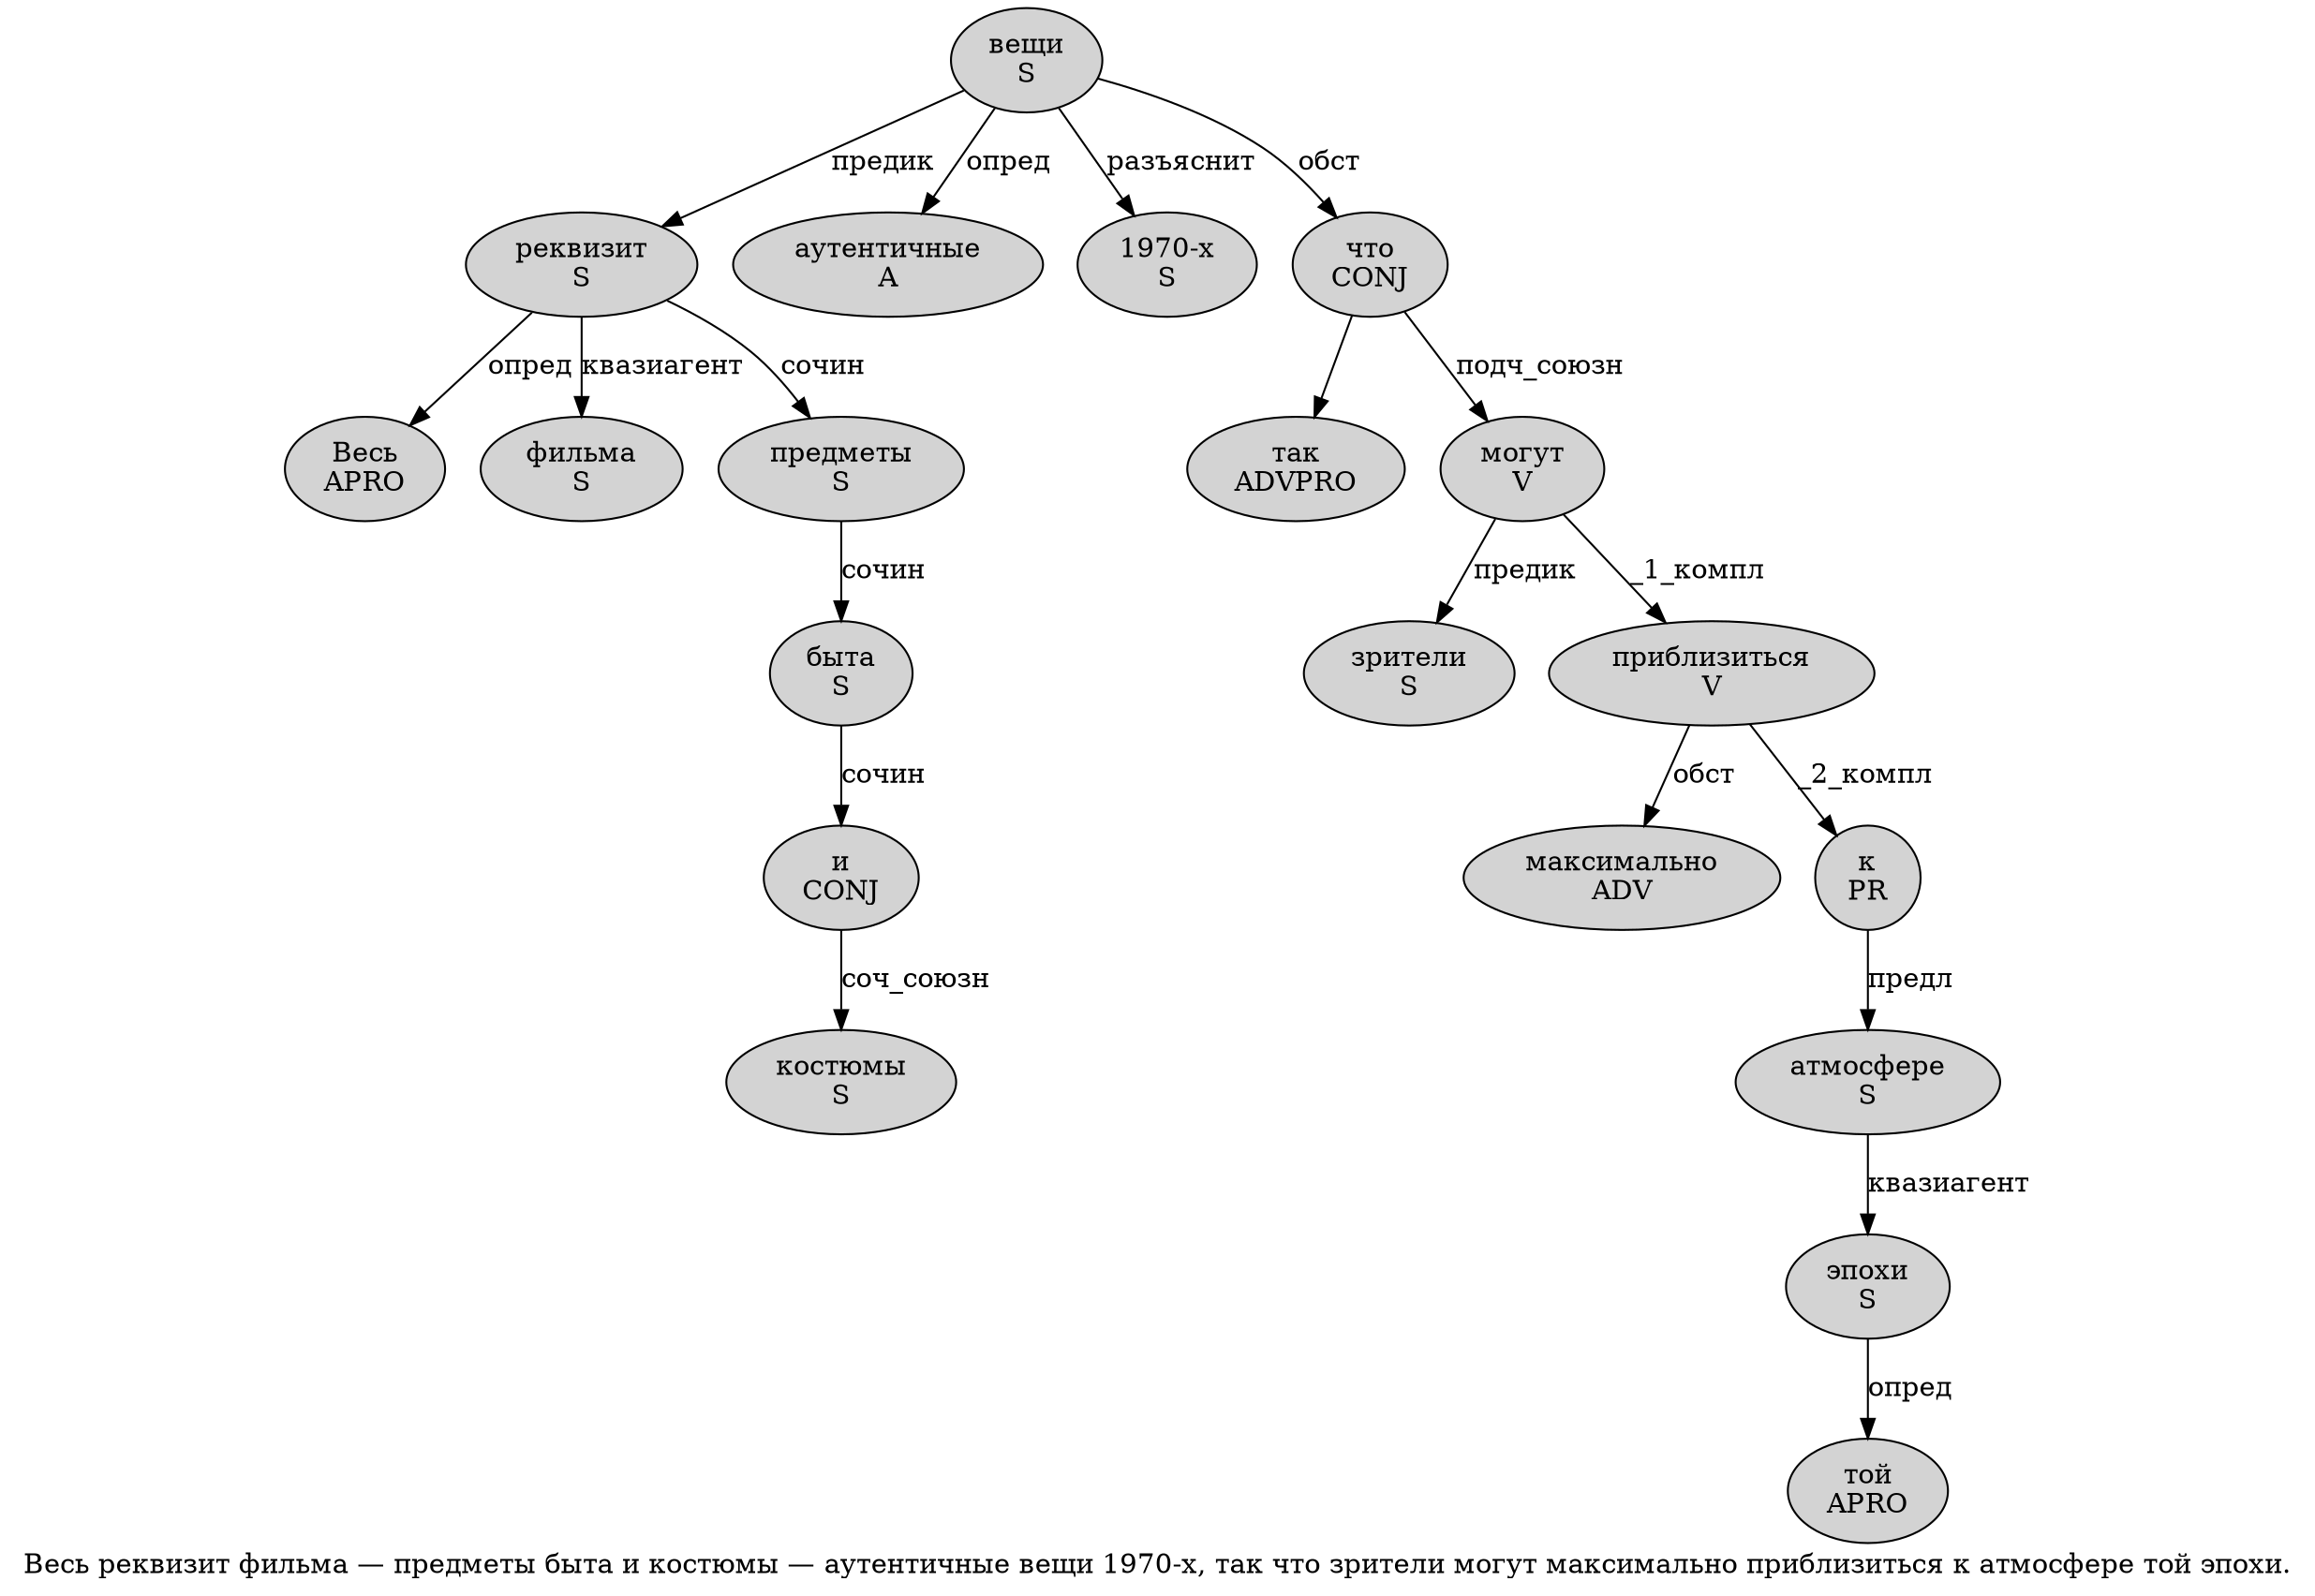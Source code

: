 digraph SENTENCE_1446 {
	graph [label="Весь реквизит фильма — предметы быта и костюмы — аутентичные вещи 1970-х, так что зрители могут максимально приблизиться к атмосфере той эпохи."]
	node [style=filled]
		0 [label="Весь
APRO" color="" fillcolor=lightgray penwidth=1 shape=ellipse]
		1 [label="реквизит
S" color="" fillcolor=lightgray penwidth=1 shape=ellipse]
		2 [label="фильма
S" color="" fillcolor=lightgray penwidth=1 shape=ellipse]
		4 [label="предметы
S" color="" fillcolor=lightgray penwidth=1 shape=ellipse]
		5 [label="быта
S" color="" fillcolor=lightgray penwidth=1 shape=ellipse]
		6 [label="и
CONJ" color="" fillcolor=lightgray penwidth=1 shape=ellipse]
		7 [label="костюмы
S" color="" fillcolor=lightgray penwidth=1 shape=ellipse]
		9 [label="аутентичные
A" color="" fillcolor=lightgray penwidth=1 shape=ellipse]
		10 [label="вещи
S" color="" fillcolor=lightgray penwidth=1 shape=ellipse]
		11 [label="1970-х
S" color="" fillcolor=lightgray penwidth=1 shape=ellipse]
		13 [label="так
ADVPRO" color="" fillcolor=lightgray penwidth=1 shape=ellipse]
		14 [label="что
CONJ" color="" fillcolor=lightgray penwidth=1 shape=ellipse]
		15 [label="зрители
S" color="" fillcolor=lightgray penwidth=1 shape=ellipse]
		16 [label="могут
V" color="" fillcolor=lightgray penwidth=1 shape=ellipse]
		17 [label="максимально
ADV" color="" fillcolor=lightgray penwidth=1 shape=ellipse]
		18 [label="приблизиться
V" color="" fillcolor=lightgray penwidth=1 shape=ellipse]
		19 [label="к
PR" color="" fillcolor=lightgray penwidth=1 shape=ellipse]
		20 [label="атмосфере
S" color="" fillcolor=lightgray penwidth=1 shape=ellipse]
		21 [label="той
APRO" color="" fillcolor=lightgray penwidth=1 shape=ellipse]
		22 [label="эпохи
S" color="" fillcolor=lightgray penwidth=1 shape=ellipse]
			20 -> 22 [label="квазиагент"]
			14 -> 13
			14 -> 16 [label="подч_союзн"]
			18 -> 17 [label="обст"]
			18 -> 19 [label="_2_компл"]
			10 -> 1 [label="предик"]
			10 -> 9 [label="опред"]
			10 -> 11 [label="разъяснит"]
			10 -> 14 [label="обст"]
			1 -> 0 [label="опред"]
			1 -> 2 [label="квазиагент"]
			1 -> 4 [label="сочин"]
			4 -> 5 [label="сочин"]
			6 -> 7 [label="соч_союзн"]
			5 -> 6 [label="сочин"]
			22 -> 21 [label="опред"]
			16 -> 15 [label="предик"]
			16 -> 18 [label="_1_компл"]
			19 -> 20 [label="предл"]
}